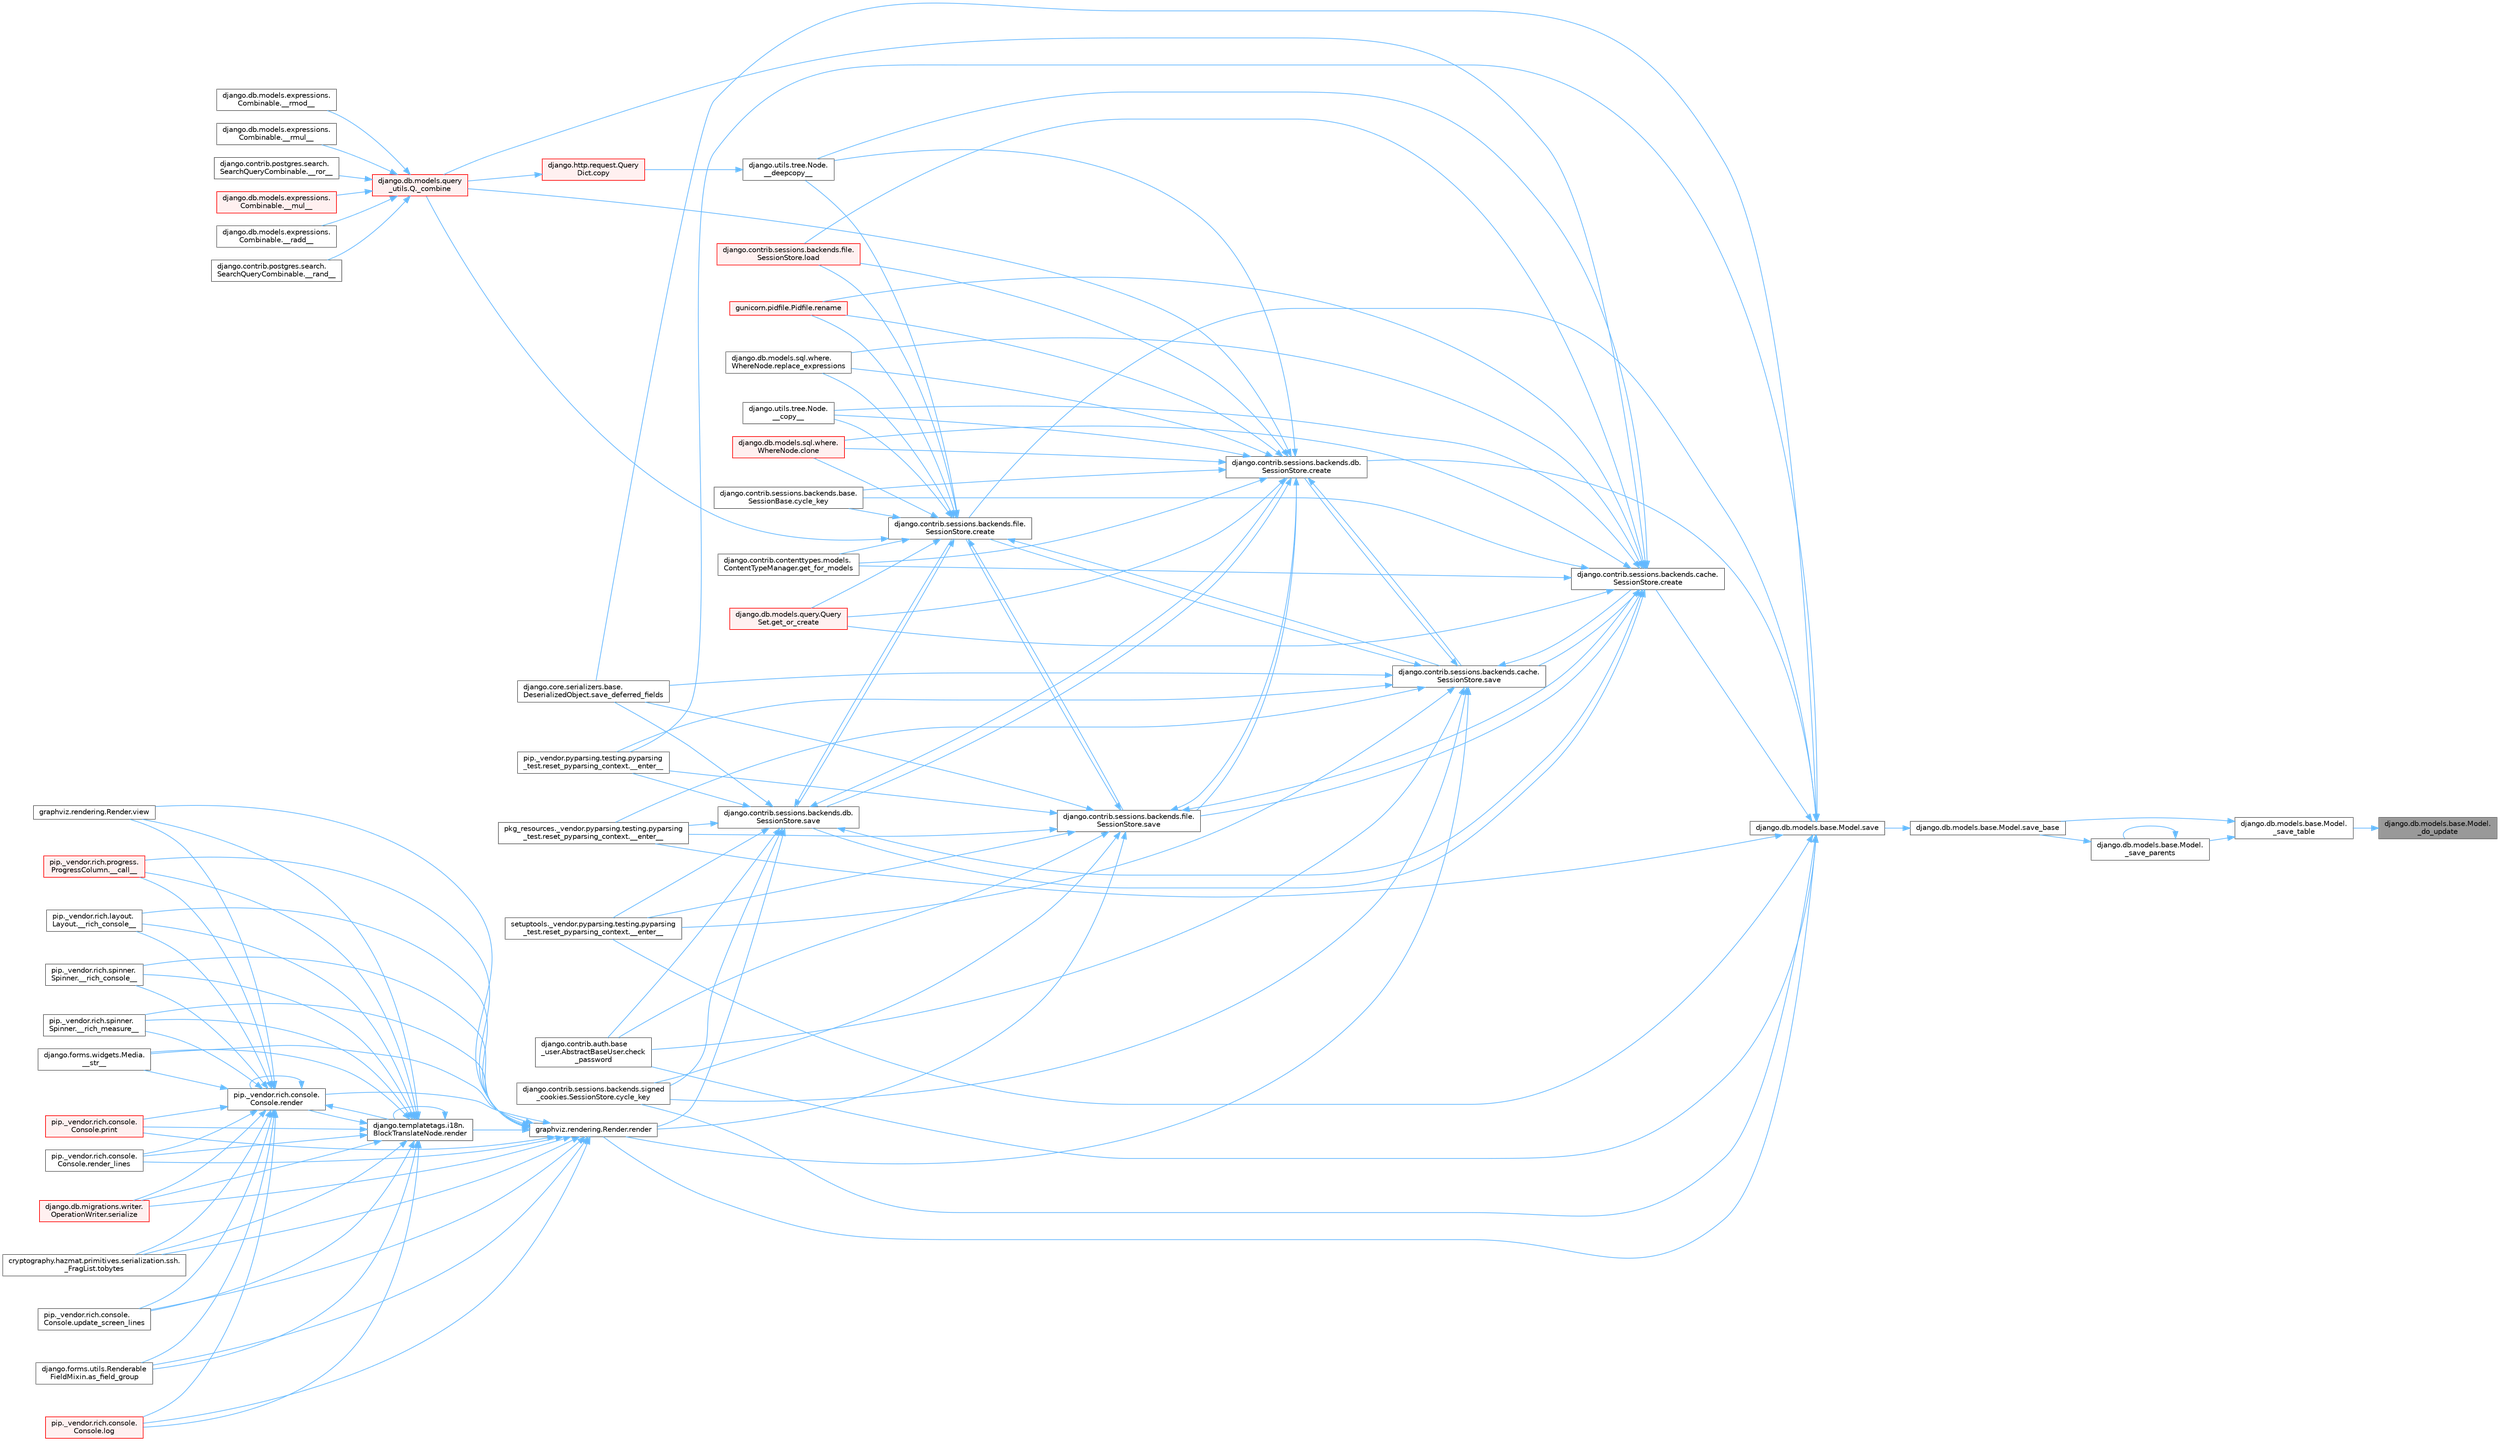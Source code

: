 digraph "django.db.models.base.Model._do_update"
{
 // LATEX_PDF_SIZE
  bgcolor="transparent";
  edge [fontname=Helvetica,fontsize=10,labelfontname=Helvetica,labelfontsize=10];
  node [fontname=Helvetica,fontsize=10,shape=box,height=0.2,width=0.4];
  rankdir="RL";
  Node1 [id="Node000001",label="django.db.models.base.Model.\l_do_update",height=0.2,width=0.4,color="gray40", fillcolor="grey60", style="filled", fontcolor="black",tooltip=" "];
  Node1 -> Node2 [id="edge1_Node000001_Node000002",dir="back",color="steelblue1",style="solid",tooltip=" "];
  Node2 [id="Node000002",label="django.db.models.base.Model.\l_save_table",height=0.2,width=0.4,color="grey40", fillcolor="white", style="filled",URL="$classdjango_1_1db_1_1models_1_1base_1_1_model.html#a36cd7ebb8b17df157c761b3cdc44ade3",tooltip=" "];
  Node2 -> Node3 [id="edge2_Node000002_Node000003",dir="back",color="steelblue1",style="solid",tooltip=" "];
  Node3 [id="Node000003",label="django.db.models.base.Model.\l_save_parents",height=0.2,width=0.4,color="grey40", fillcolor="white", style="filled",URL="$classdjango_1_1db_1_1models_1_1base_1_1_model.html#a63a5abe55c81574f23af43a75fe76708",tooltip=" "];
  Node3 -> Node3 [id="edge3_Node000003_Node000003",dir="back",color="steelblue1",style="solid",tooltip=" "];
  Node3 -> Node4 [id="edge4_Node000003_Node000004",dir="back",color="steelblue1",style="solid",tooltip=" "];
  Node4 [id="Node000004",label="django.db.models.base.Model.save_base",height=0.2,width=0.4,color="grey40", fillcolor="white", style="filled",URL="$classdjango_1_1db_1_1models_1_1base_1_1_model.html#a3a9501fdfc0efa07d31c7bf47409ca57",tooltip=" "];
  Node4 -> Node5 [id="edge5_Node000004_Node000005",dir="back",color="steelblue1",style="solid",tooltip=" "];
  Node5 [id="Node000005",label="django.db.models.base.Model.save",height=0.2,width=0.4,color="grey40", fillcolor="white", style="filled",URL="$classdjango_1_1db_1_1models_1_1base_1_1_model.html#ab0396fe6f599587cbb43b283300ed97e",tooltip=" "];
  Node5 -> Node6 [id="edge6_Node000005_Node000006",dir="back",color="steelblue1",style="solid",tooltip=" "];
  Node6 [id="Node000006",label="pip._vendor.pyparsing.testing.pyparsing\l_test.reset_pyparsing_context.__enter__",height=0.2,width=0.4,color="grey40", fillcolor="white", style="filled",URL="$classpip_1_1__vendor_1_1pyparsing_1_1testing_1_1pyparsing__test_1_1reset__pyparsing__context.html#a3d39d97a0d95a9b46c987e6dff52b7c0",tooltip=" "];
  Node5 -> Node7 [id="edge7_Node000005_Node000007",dir="back",color="steelblue1",style="solid",tooltip=" "];
  Node7 [id="Node000007",label="pkg_resources._vendor.pyparsing.testing.pyparsing\l_test.reset_pyparsing_context.__enter__",height=0.2,width=0.4,color="grey40", fillcolor="white", style="filled",URL="$classpkg__resources_1_1__vendor_1_1pyparsing_1_1testing_1_1pyparsing__test_1_1reset__pyparsing__context.html#a8d8360c033ccc7296fb9323a07cdeb25",tooltip=" "];
  Node5 -> Node8 [id="edge8_Node000005_Node000008",dir="back",color="steelblue1",style="solid",tooltip=" "];
  Node8 [id="Node000008",label="setuptools._vendor.pyparsing.testing.pyparsing\l_test.reset_pyparsing_context.__enter__",height=0.2,width=0.4,color="grey40", fillcolor="white", style="filled",URL="$classsetuptools_1_1__vendor_1_1pyparsing_1_1testing_1_1pyparsing__test_1_1reset__pyparsing__context.html#a436e2ea8355c86505c8cfdae81714c7c",tooltip=" "];
  Node5 -> Node9 [id="edge9_Node000005_Node000009",dir="back",color="steelblue1",style="solid",tooltip=" "];
  Node9 [id="Node000009",label="django.contrib.auth.base\l_user.AbstractBaseUser.check\l_password",height=0.2,width=0.4,color="grey40", fillcolor="white", style="filled",URL="$classdjango_1_1contrib_1_1auth_1_1base__user_1_1_abstract_base_user.html#aaa9bb7fa5353bc1917dbd7f87b63321a",tooltip=" "];
  Node5 -> Node10 [id="edge10_Node000005_Node000010",dir="back",color="steelblue1",style="solid",tooltip=" "];
  Node10 [id="Node000010",label="django.contrib.sessions.backends.cache.\lSessionStore.create",height=0.2,width=0.4,color="grey40", fillcolor="white", style="filled",URL="$classdjango_1_1contrib_1_1sessions_1_1backends_1_1cache_1_1_session_store.html#a38c9efbdb5115fd1820ae198b767c39c",tooltip=" "];
  Node10 -> Node11 [id="edge11_Node000010_Node000011",dir="back",color="steelblue1",style="solid",tooltip=" "];
  Node11 [id="Node000011",label="django.utils.tree.Node.\l__copy__",height=0.2,width=0.4,color="grey40", fillcolor="white", style="filled",URL="$classdjango_1_1utils_1_1tree_1_1_node.html#abae878f6b4500b8b241c23d8fac46e63",tooltip=" "];
  Node10 -> Node12 [id="edge12_Node000010_Node000012",dir="back",color="steelblue1",style="solid",tooltip=" "];
  Node12 [id="Node000012",label="django.utils.tree.Node.\l__deepcopy__",height=0.2,width=0.4,color="grey40", fillcolor="white", style="filled",URL="$classdjango_1_1utils_1_1tree_1_1_node.html#a38840c46ded3963808edbeec90765d6b",tooltip=" "];
  Node12 -> Node13 [id="edge13_Node000012_Node000013",dir="back",color="steelblue1",style="solid",tooltip=" "];
  Node13 [id="Node000013",label="django.http.request.Query\lDict.copy",height=0.2,width=0.4,color="red", fillcolor="#FFF0F0", style="filled",URL="$classdjango_1_1http_1_1request_1_1_query_dict.html#ada9e4956e62868c5587b9ffde7b358b5",tooltip=" "];
  Node13 -> Node155 [id="edge14_Node000013_Node000155",dir="back",color="steelblue1",style="solid",tooltip=" "];
  Node155 [id="Node000155",label="django.db.models.query\l_utils.Q._combine",height=0.2,width=0.4,color="red", fillcolor="#FFF0F0", style="filled",URL="$classdjango_1_1db_1_1models_1_1query__utils_1_1_q.html#ade621b98231b73615e1aa3a726560c55",tooltip=" "];
  Node155 -> Node156 [id="edge15_Node000155_Node000156",dir="back",color="steelblue1",style="solid",tooltip=" "];
  Node156 [id="Node000156",label="django.db.models.expressions.\lCombinable.__mul__",height=0.2,width=0.4,color="red", fillcolor="#FFF0F0", style="filled",URL="$classdjango_1_1db_1_1models_1_1expressions_1_1_combinable.html#a18670e03ec4b2fc0eafb0782602b72ec",tooltip=" "];
  Node155 -> Node160 [id="edge16_Node000155_Node000160",dir="back",color="steelblue1",style="solid",tooltip=" "];
  Node160 [id="Node000160",label="django.db.models.expressions.\lCombinable.__radd__",height=0.2,width=0.4,color="grey40", fillcolor="white", style="filled",URL="$classdjango_1_1db_1_1models_1_1expressions_1_1_combinable.html#a4872efab02abfbe2d20977469210ce25",tooltip=" "];
  Node155 -> Node161 [id="edge17_Node000155_Node000161",dir="back",color="steelblue1",style="solid",tooltip=" "];
  Node161 [id="Node000161",label="django.contrib.postgres.search.\lSearchQueryCombinable.__rand__",height=0.2,width=0.4,color="grey40", fillcolor="white", style="filled",URL="$classdjango_1_1contrib_1_1postgres_1_1search_1_1_search_query_combinable.html#a3d51899b7ac9564232b005aa65bec114",tooltip=" "];
  Node155 -> Node162 [id="edge18_Node000155_Node000162",dir="back",color="steelblue1",style="solid",tooltip=" "];
  Node162 [id="Node000162",label="django.db.models.expressions.\lCombinable.__rmod__",height=0.2,width=0.4,color="grey40", fillcolor="white", style="filled",URL="$classdjango_1_1db_1_1models_1_1expressions_1_1_combinable.html#ad32e5e96bab77dd57e3337a156c5de39",tooltip=" "];
  Node155 -> Node163 [id="edge19_Node000155_Node000163",dir="back",color="steelblue1",style="solid",tooltip=" "];
  Node163 [id="Node000163",label="django.db.models.expressions.\lCombinable.__rmul__",height=0.2,width=0.4,color="grey40", fillcolor="white", style="filled",URL="$classdjango_1_1db_1_1models_1_1expressions_1_1_combinable.html#adfde700eec6b9ea280e9fec3e202acab",tooltip=" "];
  Node155 -> Node164 [id="edge20_Node000155_Node000164",dir="back",color="steelblue1",style="solid",tooltip=" "];
  Node164 [id="Node000164",label="django.contrib.postgres.search.\lSearchQueryCombinable.__ror__",height=0.2,width=0.4,color="grey40", fillcolor="white", style="filled",URL="$classdjango_1_1contrib_1_1postgres_1_1search_1_1_search_query_combinable.html#ac5984f052629ae58cd73a90c852fe22c",tooltip=" "];
  Node10 -> Node155 [id="edge21_Node000010_Node000155",dir="back",color="steelblue1",style="solid",tooltip=" "];
  Node10 -> Node303 [id="edge22_Node000010_Node000303",dir="back",color="steelblue1",style="solid",tooltip=" "];
  Node303 [id="Node000303",label="django.db.models.sql.where.\lWhereNode.clone",height=0.2,width=0.4,color="red", fillcolor="#FFF0F0", style="filled",URL="$classdjango_1_1db_1_1models_1_1sql_1_1where_1_1_where_node.html#a0faff63950b774ce4ad391ea1f6b6d2c",tooltip=" "];
  Node10 -> Node33 [id="edge23_Node000010_Node000033",dir="back",color="steelblue1",style="solid",tooltip=" "];
  Node33 [id="Node000033",label="django.contrib.sessions.backends.base.\lSessionBase.cycle_key",height=0.2,width=0.4,color="grey40", fillcolor="white", style="filled",URL="$classdjango_1_1contrib_1_1sessions_1_1backends_1_1base_1_1_session_base.html#a6955e9bebe4e5b7d463bccfcf9181016",tooltip=" "];
  Node10 -> Node337 [id="edge24_Node000010_Node000337",dir="back",color="steelblue1",style="solid",tooltip=" "];
  Node337 [id="Node000337",label="django.contrib.contenttypes.models.\lContentTypeManager.get_for_models",height=0.2,width=0.4,color="grey40", fillcolor="white", style="filled",URL="$classdjango_1_1contrib_1_1contenttypes_1_1models_1_1_content_type_manager.html#a541a2e215680799739b6f8c1b19ddda4",tooltip=" "];
  Node10 -> Node338 [id="edge25_Node000010_Node000338",dir="back",color="steelblue1",style="solid",tooltip=" "];
  Node338 [id="Node000338",label="django.db.models.query.Query\lSet.get_or_create",height=0.2,width=0.4,color="red", fillcolor="#FFF0F0", style="filled",URL="$classdjango_1_1db_1_1models_1_1query_1_1_query_set.html#a0f727927ec4d1b9f3087b831cc911c59",tooltip=" "];
  Node10 -> Node320 [id="edge26_Node000010_Node000320",dir="back",color="steelblue1",style="solid",tooltip=" "];
  Node320 [id="Node000320",label="django.contrib.sessions.backends.file.\lSessionStore.load",height=0.2,width=0.4,color="red", fillcolor="#FFF0F0", style="filled",URL="$classdjango_1_1contrib_1_1sessions_1_1backends_1_1file_1_1_session_store.html#a408fa63512306fbaa7bbb62742f0295f",tooltip=" "];
  Node10 -> Node340 [id="edge27_Node000010_Node000340",dir="back",color="steelblue1",style="solid",tooltip=" "];
  Node340 [id="Node000340",label="gunicorn.pidfile.Pidfile.rename",height=0.2,width=0.4,color="red", fillcolor="#FFF0F0", style="filled",URL="$classgunicorn_1_1pidfile_1_1_pidfile.html#af03623bf56b92f594700ba5e5f25bc76",tooltip=" "];
  Node10 -> Node342 [id="edge28_Node000010_Node000342",dir="back",color="steelblue1",style="solid",tooltip=" "];
  Node342 [id="Node000342",label="django.db.models.sql.where.\lWhereNode.replace_expressions",height=0.2,width=0.4,color="grey40", fillcolor="white", style="filled",URL="$classdjango_1_1db_1_1models_1_1sql_1_1where_1_1_where_node.html#a1cc3580a7f4a51605b52ae4a9653b3ac",tooltip=" "];
  Node10 -> Node343 [id="edge29_Node000010_Node000343",dir="back",color="steelblue1",style="solid",tooltip=" "];
  Node343 [id="Node000343",label="django.contrib.sessions.backends.cache.\lSessionStore.save",height=0.2,width=0.4,color="grey40", fillcolor="white", style="filled",URL="$classdjango_1_1contrib_1_1sessions_1_1backends_1_1cache_1_1_session_store.html#a67e81d959c24e3a84b1e755a9a861c53",tooltip=" "];
  Node343 -> Node6 [id="edge30_Node000343_Node000006",dir="back",color="steelblue1",style="solid",tooltip=" "];
  Node343 -> Node7 [id="edge31_Node000343_Node000007",dir="back",color="steelblue1",style="solid",tooltip=" "];
  Node343 -> Node8 [id="edge32_Node000343_Node000008",dir="back",color="steelblue1",style="solid",tooltip=" "];
  Node343 -> Node9 [id="edge33_Node000343_Node000009",dir="back",color="steelblue1",style="solid",tooltip=" "];
  Node343 -> Node10 [id="edge34_Node000343_Node000010",dir="back",color="steelblue1",style="solid",tooltip=" "];
  Node343 -> Node302 [id="edge35_Node000343_Node000302",dir="back",color="steelblue1",style="solid",tooltip=" "];
  Node302 [id="Node000302",label="django.contrib.sessions.backends.db.\lSessionStore.create",height=0.2,width=0.4,color="grey40", fillcolor="white", style="filled",URL="$classdjango_1_1contrib_1_1sessions_1_1backends_1_1db_1_1_session_store.html#a4a98c0168c61e75be58e279660aa6ce4",tooltip=" "];
  Node302 -> Node11 [id="edge36_Node000302_Node000011",dir="back",color="steelblue1",style="solid",tooltip=" "];
  Node302 -> Node12 [id="edge37_Node000302_Node000012",dir="back",color="steelblue1",style="solid",tooltip=" "];
  Node302 -> Node155 [id="edge38_Node000302_Node000155",dir="back",color="steelblue1",style="solid",tooltip=" "];
  Node302 -> Node303 [id="edge39_Node000302_Node000303",dir="back",color="steelblue1",style="solid",tooltip=" "];
  Node302 -> Node33 [id="edge40_Node000302_Node000033",dir="back",color="steelblue1",style="solid",tooltip=" "];
  Node302 -> Node337 [id="edge41_Node000302_Node000337",dir="back",color="steelblue1",style="solid",tooltip=" "];
  Node302 -> Node338 [id="edge42_Node000302_Node000338",dir="back",color="steelblue1",style="solid",tooltip=" "];
  Node302 -> Node320 [id="edge43_Node000302_Node000320",dir="back",color="steelblue1",style="solid",tooltip=" "];
  Node302 -> Node340 [id="edge44_Node000302_Node000340",dir="back",color="steelblue1",style="solid",tooltip=" "];
  Node302 -> Node342 [id="edge45_Node000302_Node000342",dir="back",color="steelblue1",style="solid",tooltip=" "];
  Node302 -> Node343 [id="edge46_Node000302_Node000343",dir="back",color="steelblue1",style="solid",tooltip=" "];
  Node302 -> Node301 [id="edge47_Node000302_Node000301",dir="back",color="steelblue1",style="solid",tooltip=" "];
  Node301 [id="Node000301",label="django.contrib.sessions.backends.db.\lSessionStore.save",height=0.2,width=0.4,color="grey40", fillcolor="white", style="filled",URL="$classdjango_1_1contrib_1_1sessions_1_1backends_1_1db_1_1_session_store.html#a68a6b4f159bd3dc969ec80b34c1622af",tooltip=" "];
  Node301 -> Node6 [id="edge48_Node000301_Node000006",dir="back",color="steelblue1",style="solid",tooltip=" "];
  Node301 -> Node7 [id="edge49_Node000301_Node000007",dir="back",color="steelblue1",style="solid",tooltip=" "];
  Node301 -> Node8 [id="edge50_Node000301_Node000008",dir="back",color="steelblue1",style="solid",tooltip=" "];
  Node301 -> Node9 [id="edge51_Node000301_Node000009",dir="back",color="steelblue1",style="solid",tooltip=" "];
  Node301 -> Node10 [id="edge52_Node000301_Node000010",dir="back",color="steelblue1",style="solid",tooltip=" "];
  Node301 -> Node302 [id="edge53_Node000301_Node000302",dir="back",color="steelblue1",style="solid",tooltip=" "];
  Node301 -> Node336 [id="edge54_Node000301_Node000336",dir="back",color="steelblue1",style="solid",tooltip=" "];
  Node336 [id="Node000336",label="django.contrib.sessions.backends.file.\lSessionStore.create",height=0.2,width=0.4,color="grey40", fillcolor="white", style="filled",URL="$classdjango_1_1contrib_1_1sessions_1_1backends_1_1file_1_1_session_store.html#a6624db6a37dfff490f837047e0a60dda",tooltip=" "];
  Node336 -> Node11 [id="edge55_Node000336_Node000011",dir="back",color="steelblue1",style="solid",tooltip=" "];
  Node336 -> Node12 [id="edge56_Node000336_Node000012",dir="back",color="steelblue1",style="solid",tooltip=" "];
  Node336 -> Node155 [id="edge57_Node000336_Node000155",dir="back",color="steelblue1",style="solid",tooltip=" "];
  Node336 -> Node303 [id="edge58_Node000336_Node000303",dir="back",color="steelblue1",style="solid",tooltip=" "];
  Node336 -> Node33 [id="edge59_Node000336_Node000033",dir="back",color="steelblue1",style="solid",tooltip=" "];
  Node336 -> Node337 [id="edge60_Node000336_Node000337",dir="back",color="steelblue1",style="solid",tooltip=" "];
  Node336 -> Node338 [id="edge61_Node000336_Node000338",dir="back",color="steelblue1",style="solid",tooltip=" "];
  Node336 -> Node320 [id="edge62_Node000336_Node000320",dir="back",color="steelblue1",style="solid",tooltip=" "];
  Node336 -> Node340 [id="edge63_Node000336_Node000340",dir="back",color="steelblue1",style="solid",tooltip=" "];
  Node336 -> Node342 [id="edge64_Node000336_Node000342",dir="back",color="steelblue1",style="solid",tooltip=" "];
  Node336 -> Node343 [id="edge65_Node000336_Node000343",dir="back",color="steelblue1",style="solid",tooltip=" "];
  Node336 -> Node301 [id="edge66_Node000336_Node000301",dir="back",color="steelblue1",style="solid",tooltip=" "];
  Node336 -> Node1132 [id="edge67_Node000336_Node001132",dir="back",color="steelblue1",style="solid",tooltip=" "];
  Node1132 [id="Node001132",label="django.contrib.sessions.backends.file.\lSessionStore.save",height=0.2,width=0.4,color="grey40", fillcolor="white", style="filled",URL="$classdjango_1_1contrib_1_1sessions_1_1backends_1_1file_1_1_session_store.html#af170f9c112376eb1627509287bf9620f",tooltip=" "];
  Node1132 -> Node6 [id="edge68_Node001132_Node000006",dir="back",color="steelblue1",style="solid",tooltip=" "];
  Node1132 -> Node7 [id="edge69_Node001132_Node000007",dir="back",color="steelblue1",style="solid",tooltip=" "];
  Node1132 -> Node8 [id="edge70_Node001132_Node000008",dir="back",color="steelblue1",style="solid",tooltip=" "];
  Node1132 -> Node9 [id="edge71_Node001132_Node000009",dir="back",color="steelblue1",style="solid",tooltip=" "];
  Node1132 -> Node10 [id="edge72_Node001132_Node000010",dir="back",color="steelblue1",style="solid",tooltip=" "];
  Node1132 -> Node302 [id="edge73_Node001132_Node000302",dir="back",color="steelblue1",style="solid",tooltip=" "];
  Node1132 -> Node336 [id="edge74_Node001132_Node000336",dir="back",color="steelblue1",style="solid",tooltip=" "];
  Node1132 -> Node344 [id="edge75_Node001132_Node000344",dir="back",color="steelblue1",style="solid",tooltip=" "];
  Node344 [id="Node000344",label="django.contrib.sessions.backends.signed\l_cookies.SessionStore.cycle_key",height=0.2,width=0.4,color="grey40", fillcolor="white", style="filled",URL="$classdjango_1_1contrib_1_1sessions_1_1backends_1_1signed__cookies_1_1_session_store.html#abf8e71313b847459c30f19e691c25a93",tooltip=" "];
  Node1132 -> Node345 [id="edge76_Node001132_Node000345",dir="back",color="steelblue1",style="solid",tooltip=" "];
  Node345 [id="Node000345",label="graphviz.rendering.Render.render",height=0.2,width=0.4,color="grey40", fillcolor="white", style="filled",URL="$classgraphviz_1_1rendering_1_1_render.html#a0249d6538d64a6b59b1bed64d4636456",tooltip=" "];
  Node345 -> Node346 [id="edge77_Node000345_Node000346",dir="back",color="steelblue1",style="solid",tooltip=" "];
  Node346 [id="Node000346",label="pip._vendor.rich.progress.\lProgressColumn.__call__",height=0.2,width=0.4,color="red", fillcolor="#FFF0F0", style="filled",URL="$classpip_1_1__vendor_1_1rich_1_1progress_1_1_progress_column.html#ae0c399be74222f949edb0fa5324cf6ea",tooltip=" "];
  Node345 -> Node347 [id="edge78_Node000345_Node000347",dir="back",color="steelblue1",style="solid",tooltip=" "];
  Node347 [id="Node000347",label="pip._vendor.rich.layout.\lLayout.__rich_console__",height=0.2,width=0.4,color="grey40", fillcolor="white", style="filled",URL="$classpip_1_1__vendor_1_1rich_1_1layout_1_1_layout.html#ac39cb3d17d2b0324ee1b0dada41a3ebd",tooltip=" "];
  Node345 -> Node348 [id="edge79_Node000345_Node000348",dir="back",color="steelblue1",style="solid",tooltip=" "];
  Node348 [id="Node000348",label="pip._vendor.rich.spinner.\lSpinner.__rich_console__",height=0.2,width=0.4,color="grey40", fillcolor="white", style="filled",URL="$classpip_1_1__vendor_1_1rich_1_1spinner_1_1_spinner.html#a6883d8dced19ac48d4dfc74f776357fd",tooltip=" "];
  Node345 -> Node349 [id="edge80_Node000345_Node000349",dir="back",color="steelblue1",style="solid",tooltip=" "];
  Node349 [id="Node000349",label="pip._vendor.rich.spinner.\lSpinner.__rich_measure__",height=0.2,width=0.4,color="grey40", fillcolor="white", style="filled",URL="$classpip_1_1__vendor_1_1rich_1_1spinner_1_1_spinner.html#a89745682c823c44a31bae8e8d07869f5",tooltip=" "];
  Node345 -> Node350 [id="edge81_Node000345_Node000350",dir="back",color="steelblue1",style="solid",tooltip=" "];
  Node350 [id="Node000350",label="django.forms.widgets.Media.\l__str__",height=0.2,width=0.4,color="grey40", fillcolor="white", style="filled",URL="$classdjango_1_1forms_1_1widgets_1_1_media.html#ae1651710548a7d9f14f036d035012d21",tooltip=" "];
  Node345 -> Node351 [id="edge82_Node000345_Node000351",dir="back",color="steelblue1",style="solid",tooltip=" "];
  Node351 [id="Node000351",label="django.forms.utils.Renderable\lFieldMixin.as_field_group",height=0.2,width=0.4,color="grey40", fillcolor="white", style="filled",URL="$classdjango_1_1forms_1_1utils_1_1_renderable_field_mixin.html#a1e9a1b4f790ea694431554267fd5d74c",tooltip=" "];
  Node345 -> Node352 [id="edge83_Node000345_Node000352",dir="back",color="steelblue1",style="solid",tooltip=" "];
  Node352 [id="Node000352",label="pip._vendor.rich.console.\lConsole.log",height=0.2,width=0.4,color="red", fillcolor="#FFF0F0", style="filled",URL="$classpip_1_1__vendor_1_1rich_1_1console_1_1_console.html#af9c77e39f9413fc2b134c60cfa23b0f1",tooltip=" "];
  Node345 -> Node475 [id="edge84_Node000345_Node000475",dir="back",color="steelblue1",style="solid",tooltip=" "];
  Node475 [id="Node000475",label="pip._vendor.rich.console.\lConsole.print",height=0.2,width=0.4,color="red", fillcolor="#FFF0F0", style="filled",URL="$classpip_1_1__vendor_1_1rich_1_1console_1_1_console.html#af954370cdbb49236b597f2c11064549d",tooltip=" "];
  Node345 -> Node866 [id="edge85_Node000345_Node000866",dir="back",color="steelblue1",style="solid",tooltip=" "];
  Node866 [id="Node000866",label="django.templatetags.i18n.\lBlockTranslateNode.render",height=0.2,width=0.4,color="grey40", fillcolor="white", style="filled",URL="$classdjango_1_1templatetags_1_1i18n_1_1_block_translate_node.html#aaf05bebfd02c1c4b676387ada0357832",tooltip=" "];
  Node866 -> Node346 [id="edge86_Node000866_Node000346",dir="back",color="steelblue1",style="solid",tooltip=" "];
  Node866 -> Node347 [id="edge87_Node000866_Node000347",dir="back",color="steelblue1",style="solid",tooltip=" "];
  Node866 -> Node348 [id="edge88_Node000866_Node000348",dir="back",color="steelblue1",style="solid",tooltip=" "];
  Node866 -> Node349 [id="edge89_Node000866_Node000349",dir="back",color="steelblue1",style="solid",tooltip=" "];
  Node866 -> Node350 [id="edge90_Node000866_Node000350",dir="back",color="steelblue1",style="solid",tooltip=" "];
  Node866 -> Node351 [id="edge91_Node000866_Node000351",dir="back",color="steelblue1",style="solid",tooltip=" "];
  Node866 -> Node352 [id="edge92_Node000866_Node000352",dir="back",color="steelblue1",style="solid",tooltip=" "];
  Node866 -> Node475 [id="edge93_Node000866_Node000475",dir="back",color="steelblue1",style="solid",tooltip=" "];
  Node866 -> Node866 [id="edge94_Node000866_Node000866",dir="back",color="steelblue1",style="solid",tooltip=" "];
  Node866 -> Node867 [id="edge95_Node000866_Node000867",dir="back",color="steelblue1",style="solid",tooltip=" "];
  Node867 [id="Node000867",label="pip._vendor.rich.console.\lConsole.render",height=0.2,width=0.4,color="grey40", fillcolor="white", style="filled",URL="$classpip_1_1__vendor_1_1rich_1_1console_1_1_console.html#a9551b8254c573105adde80622393a938",tooltip=" "];
  Node867 -> Node346 [id="edge96_Node000867_Node000346",dir="back",color="steelblue1",style="solid",tooltip=" "];
  Node867 -> Node347 [id="edge97_Node000867_Node000347",dir="back",color="steelblue1",style="solid",tooltip=" "];
  Node867 -> Node348 [id="edge98_Node000867_Node000348",dir="back",color="steelblue1",style="solid",tooltip=" "];
  Node867 -> Node349 [id="edge99_Node000867_Node000349",dir="back",color="steelblue1",style="solid",tooltip=" "];
  Node867 -> Node350 [id="edge100_Node000867_Node000350",dir="back",color="steelblue1",style="solid",tooltip=" "];
  Node867 -> Node351 [id="edge101_Node000867_Node000351",dir="back",color="steelblue1",style="solid",tooltip=" "];
  Node867 -> Node352 [id="edge102_Node000867_Node000352",dir="back",color="steelblue1",style="solid",tooltip=" "];
  Node867 -> Node475 [id="edge103_Node000867_Node000475",dir="back",color="steelblue1",style="solid",tooltip=" "];
  Node867 -> Node866 [id="edge104_Node000867_Node000866",dir="back",color="steelblue1",style="solid",tooltip=" "];
  Node867 -> Node867 [id="edge105_Node000867_Node000867",dir="back",color="steelblue1",style="solid",tooltip=" "];
  Node867 -> Node868 [id="edge106_Node000867_Node000868",dir="back",color="steelblue1",style="solid",tooltip=" "];
  Node868 [id="Node000868",label="pip._vendor.rich.console.\lConsole.render_lines",height=0.2,width=0.4,color="grey40", fillcolor="white", style="filled",URL="$classpip_1_1__vendor_1_1rich_1_1console_1_1_console.html#a5818808a49db20c5bee6986425f96f14",tooltip=" "];
  Node867 -> Node869 [id="edge107_Node000867_Node000869",dir="back",color="steelblue1",style="solid",tooltip=" "];
  Node869 [id="Node000869",label="django.db.migrations.writer.\lOperationWriter.serialize",height=0.2,width=0.4,color="red", fillcolor="#FFF0F0", style="filled",URL="$classdjango_1_1db_1_1migrations_1_1writer_1_1_operation_writer.html#a866e8d13e1c54a35d74e9a6b0383b2f8",tooltip=" "];
  Node867 -> Node1212 [id="edge108_Node000867_Node001212",dir="back",color="steelblue1",style="solid",tooltip=" "];
  Node1212 [id="Node001212",label="cryptography.hazmat.primitives.serialization.ssh.\l_FragList.tobytes",height=0.2,width=0.4,color="grey40", fillcolor="white", style="filled",URL="$classcryptography_1_1hazmat_1_1primitives_1_1serialization_1_1ssh_1_1___frag_list.html#a195dd4e7c741624829a13af53fa3de38",tooltip=" "];
  Node867 -> Node1213 [id="edge109_Node000867_Node001213",dir="back",color="steelblue1",style="solid",tooltip=" "];
  Node1213 [id="Node001213",label="pip._vendor.rich.console.\lConsole.update_screen_lines",height=0.2,width=0.4,color="grey40", fillcolor="white", style="filled",URL="$classpip_1_1__vendor_1_1rich_1_1console_1_1_console.html#a21cfe5af86ec7533f23d45fe2969817e",tooltip=" "];
  Node867 -> Node1214 [id="edge110_Node000867_Node001214",dir="back",color="steelblue1",style="solid",tooltip=" "];
  Node1214 [id="Node001214",label="graphviz.rendering.Render.view",height=0.2,width=0.4,color="grey40", fillcolor="white", style="filled",URL="$classgraphviz_1_1rendering_1_1_render.html#a53169c422996b9a7e92b5580c13914e2",tooltip=" "];
  Node866 -> Node868 [id="edge111_Node000866_Node000868",dir="back",color="steelblue1",style="solid",tooltip=" "];
  Node866 -> Node869 [id="edge112_Node000866_Node000869",dir="back",color="steelblue1",style="solid",tooltip=" "];
  Node866 -> Node1212 [id="edge113_Node000866_Node001212",dir="back",color="steelblue1",style="solid",tooltip=" "];
  Node866 -> Node1213 [id="edge114_Node000866_Node001213",dir="back",color="steelblue1",style="solid",tooltip=" "];
  Node866 -> Node1214 [id="edge115_Node000866_Node001214",dir="back",color="steelblue1",style="solid",tooltip=" "];
  Node345 -> Node867 [id="edge116_Node000345_Node000867",dir="back",color="steelblue1",style="solid",tooltip=" "];
  Node345 -> Node868 [id="edge117_Node000345_Node000868",dir="back",color="steelblue1",style="solid",tooltip=" "];
  Node345 -> Node869 [id="edge118_Node000345_Node000869",dir="back",color="steelblue1",style="solid",tooltip=" "];
  Node345 -> Node1212 [id="edge119_Node000345_Node001212",dir="back",color="steelblue1",style="solid",tooltip=" "];
  Node345 -> Node1213 [id="edge120_Node000345_Node001213",dir="back",color="steelblue1",style="solid",tooltip=" "];
  Node345 -> Node1214 [id="edge121_Node000345_Node001214",dir="back",color="steelblue1",style="solid",tooltip=" "];
  Node1132 -> Node706 [id="edge122_Node001132_Node000706",dir="back",color="steelblue1",style="solid",tooltip=" "];
  Node706 [id="Node000706",label="django.core.serializers.base.\lDeserializedObject.save_deferred_fields",height=0.2,width=0.4,color="grey40", fillcolor="white", style="filled",URL="$classdjango_1_1core_1_1serializers_1_1base_1_1_deserialized_object.html#a2fd4269d14e2f58fda59335c79a582f5",tooltip=" "];
  Node301 -> Node344 [id="edge123_Node000301_Node000344",dir="back",color="steelblue1",style="solid",tooltip=" "];
  Node301 -> Node345 [id="edge124_Node000301_Node000345",dir="back",color="steelblue1",style="solid",tooltip=" "];
  Node301 -> Node706 [id="edge125_Node000301_Node000706",dir="back",color="steelblue1",style="solid",tooltip=" "];
  Node302 -> Node1132 [id="edge126_Node000302_Node001132",dir="back",color="steelblue1",style="solid",tooltip=" "];
  Node343 -> Node336 [id="edge127_Node000343_Node000336",dir="back",color="steelblue1",style="solid",tooltip=" "];
  Node343 -> Node344 [id="edge128_Node000343_Node000344",dir="back",color="steelblue1",style="solid",tooltip=" "];
  Node343 -> Node345 [id="edge129_Node000343_Node000345",dir="back",color="steelblue1",style="solid",tooltip=" "];
  Node343 -> Node706 [id="edge130_Node000343_Node000706",dir="back",color="steelblue1",style="solid",tooltip=" "];
  Node10 -> Node301 [id="edge131_Node000010_Node000301",dir="back",color="steelblue1",style="solid",tooltip=" "];
  Node10 -> Node1132 [id="edge132_Node000010_Node001132",dir="back",color="steelblue1",style="solid",tooltip=" "];
  Node5 -> Node302 [id="edge133_Node000005_Node000302",dir="back",color="steelblue1",style="solid",tooltip=" "];
  Node5 -> Node336 [id="edge134_Node000005_Node000336",dir="back",color="steelblue1",style="solid",tooltip=" "];
  Node5 -> Node344 [id="edge135_Node000005_Node000344",dir="back",color="steelblue1",style="solid",tooltip=" "];
  Node5 -> Node345 [id="edge136_Node000005_Node000345",dir="back",color="steelblue1",style="solid",tooltip=" "];
  Node5 -> Node706 [id="edge137_Node000005_Node000706",dir="back",color="steelblue1",style="solid",tooltip=" "];
  Node2 -> Node4 [id="edge138_Node000002_Node000004",dir="back",color="steelblue1",style="solid",tooltip=" "];
}
